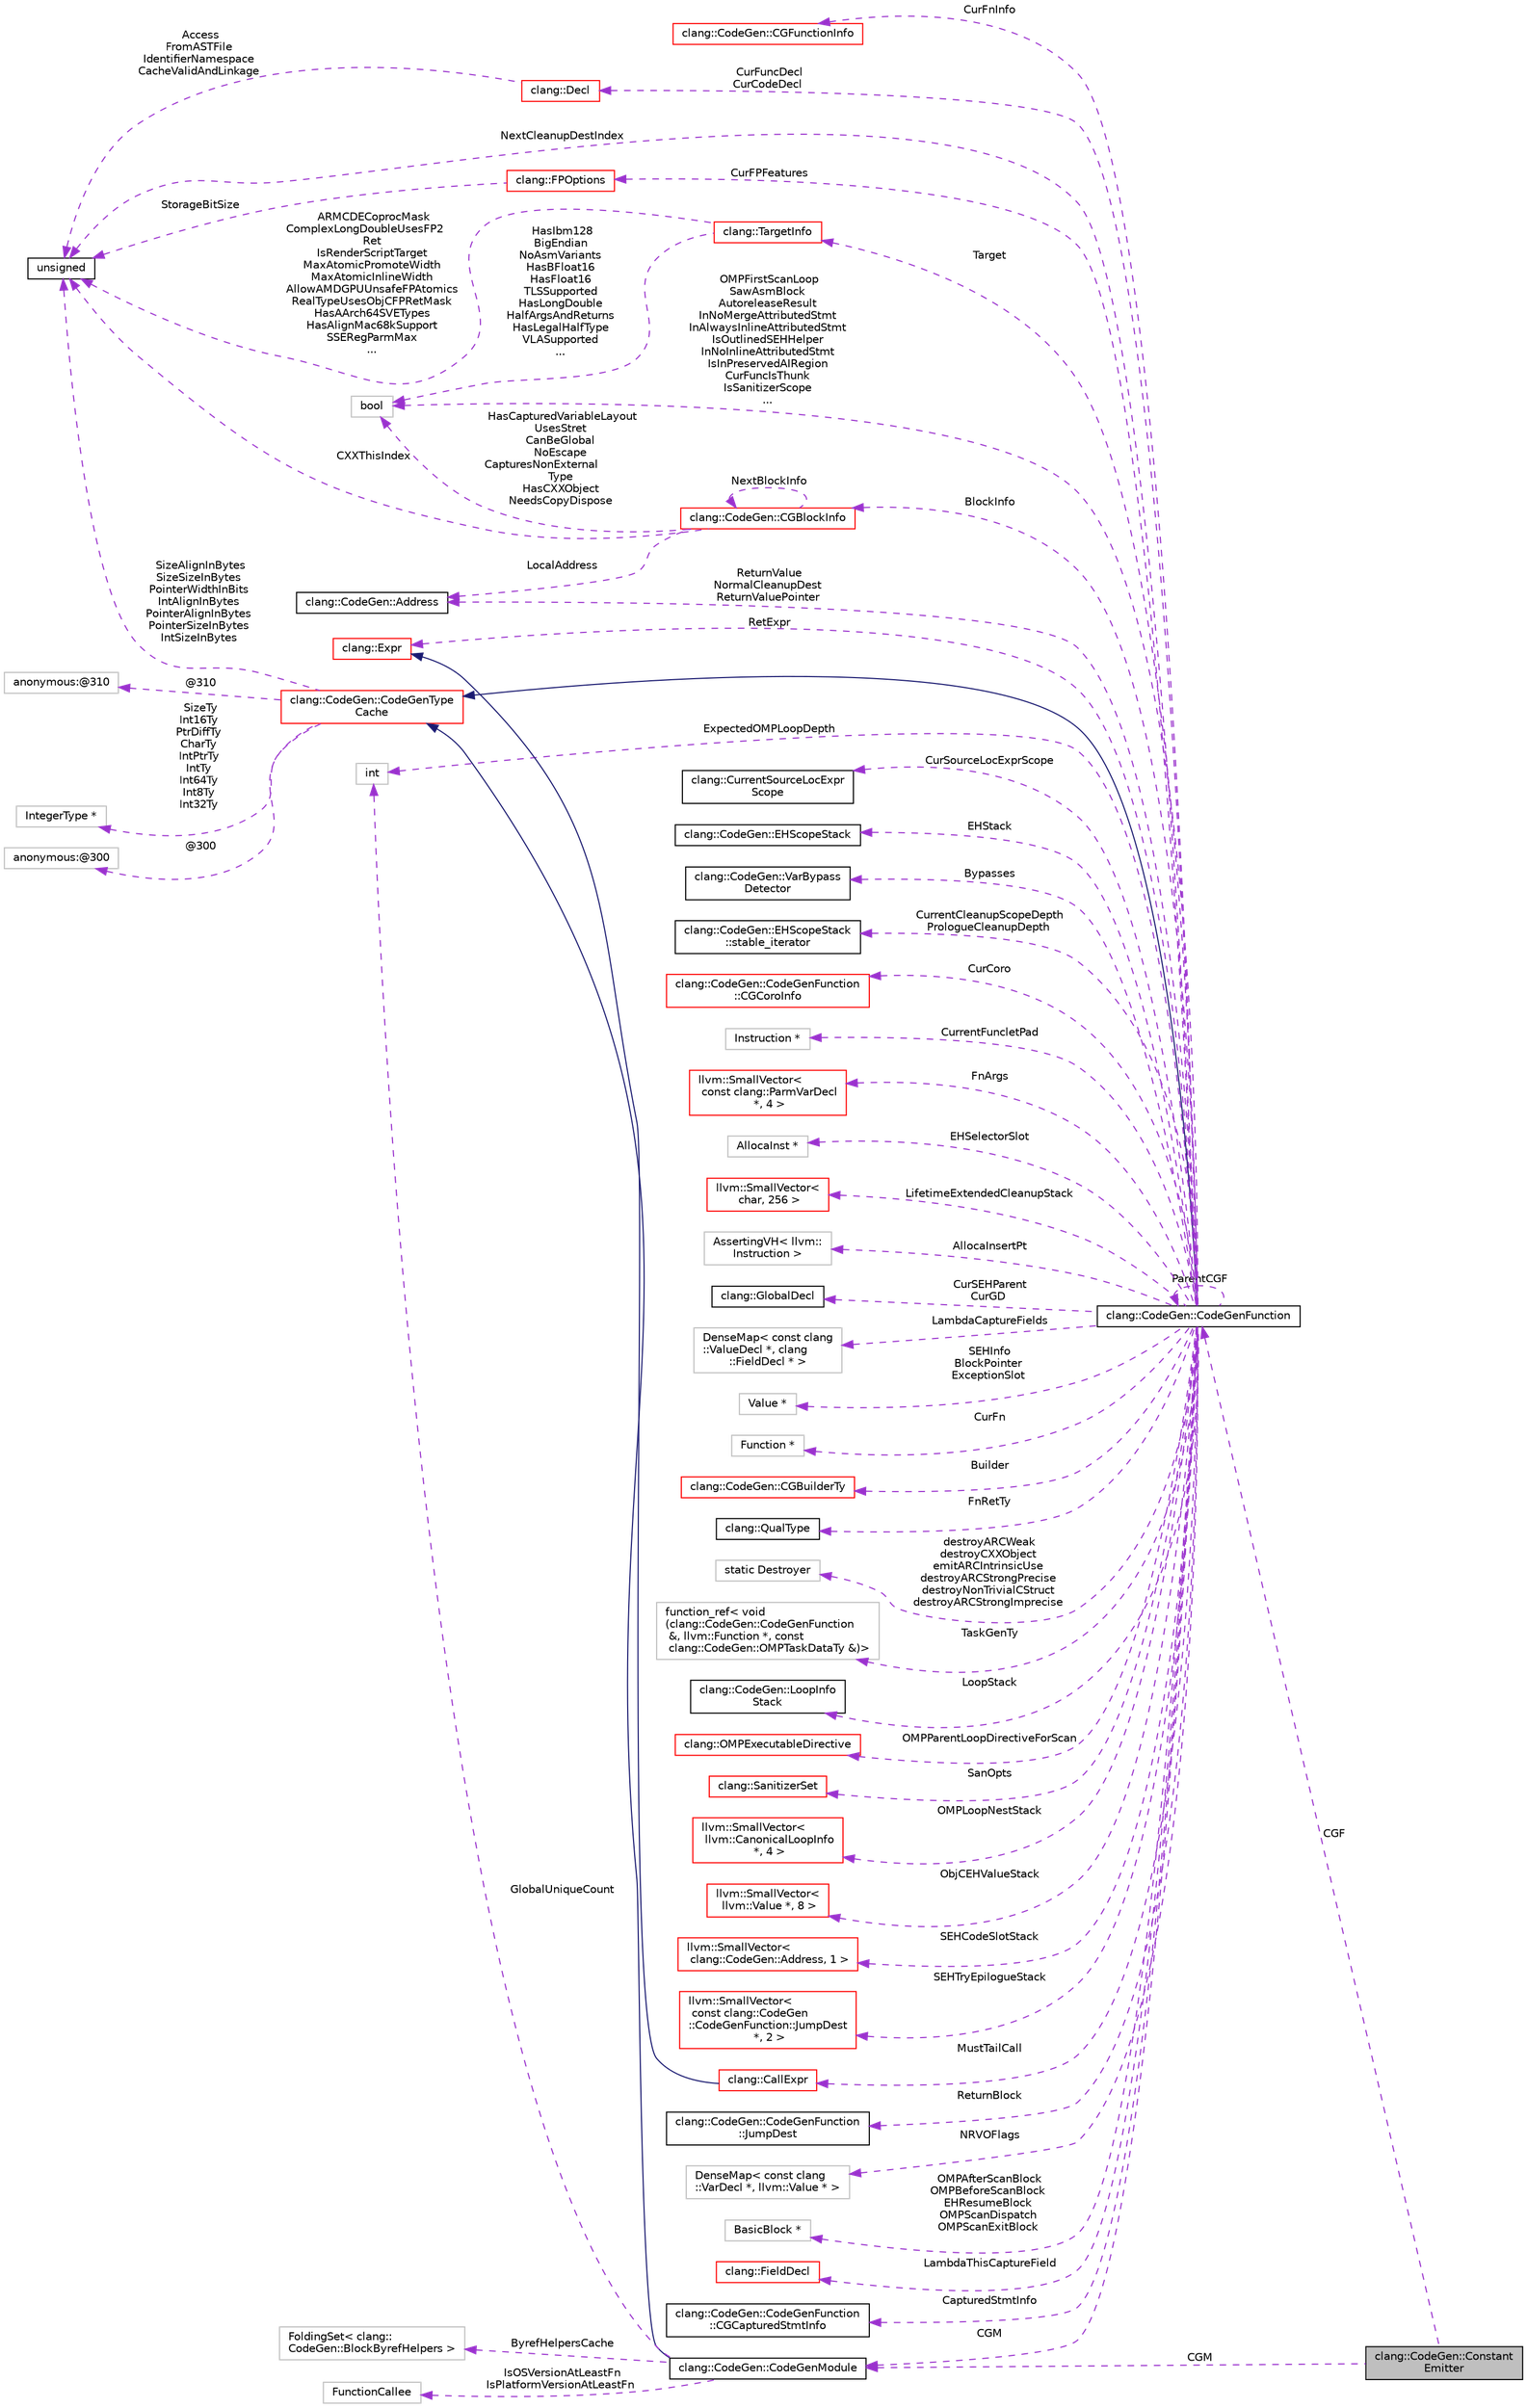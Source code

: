 digraph "clang::CodeGen::ConstantEmitter"
{
 // LATEX_PDF_SIZE
  bgcolor="transparent";
  edge [fontname="Helvetica",fontsize="10",labelfontname="Helvetica",labelfontsize="10"];
  node [fontname="Helvetica",fontsize="10",shape=record];
  rankdir="LR";
  Node1 [label="clang::CodeGen::Constant\lEmitter",height=0.2,width=0.4,color="black", fillcolor="grey75", style="filled", fontcolor="black",tooltip=" "];
  Node2 -> Node1 [dir="back",color="darkorchid3",fontsize="10",style="dashed",label=" CGM" ,fontname="Helvetica"];
  Node2 [label="clang::CodeGen::CodeGenModule",height=0.2,width=0.4,color="black",URL="$classclang_1_1CodeGen_1_1CodeGenModule.html",tooltip="This class organizes the cross-function state that is used while generating LLVM code."];
  Node3 -> Node2 [dir="back",color="midnightblue",fontsize="10",style="solid",fontname="Helvetica"];
  Node3 [label="clang::CodeGen::CodeGenType\lCache",height=0.2,width=0.4,color="red",URL="$structclang_1_1CodeGen_1_1CodeGenTypeCache.html",tooltip="This structure provides a set of types that are commonly used during IR emission."];
  Node4 -> Node3 [dir="back",color="darkorchid3",fontsize="10",style="dashed",label=" @310" ,fontname="Helvetica"];
  Node4 [label="anonymous:@310",height=0.2,width=0.4,color="grey75",tooltip=" "];
  Node5 -> Node3 [dir="back",color="darkorchid3",fontsize="10",style="dashed",label=" SizeTy\nInt16Ty\nPtrDiffTy\nCharTy\nIntPtrTy\nIntTy\nInt64Ty\nInt8Ty\nInt32Ty" ,fontname="Helvetica"];
  Node5 [label="IntegerType *",height=0.2,width=0.4,color="grey75",tooltip=" "];
  Node6 -> Node3 [dir="back",color="darkorchid3",fontsize="10",style="dashed",label=" @300" ,fontname="Helvetica"];
  Node6 [label="anonymous:@300",height=0.2,width=0.4,color="grey75",tooltip=" "];
  Node15 -> Node3 [dir="back",color="darkorchid3",fontsize="10",style="dashed",label=" SizeAlignInBytes\nSizeSizeInBytes\nPointerWidthInBits\nIntAlignInBytes\nPointerAlignInBytes\nPointerSizeInBytes\nIntSizeInBytes" ,fontname="Helvetica"];
  Node15 [label="unsigned",height=0.2,width=0.4,color="black",URL="$classunsigned.html",tooltip=" "];
  Node18 -> Node2 [dir="back",color="darkorchid3",fontsize="10",style="dashed",label=" ByrefHelpersCache" ,fontname="Helvetica"];
  Node18 [label="FoldingSet\< clang::\lCodeGen::BlockByrefHelpers \>",height=0.2,width=0.4,color="grey75",tooltip=" "];
  Node19 -> Node2 [dir="back",color="darkorchid3",fontsize="10",style="dashed",label=" IsOSVersionAtLeastFn\nIsPlatformVersionAtLeastFn" ,fontname="Helvetica"];
  Node19 [label="FunctionCallee",height=0.2,width=0.4,color="grey75",tooltip=" "];
  Node20 -> Node2 [dir="back",color="darkorchid3",fontsize="10",style="dashed",label=" GlobalUniqueCount" ,fontname="Helvetica"];
  Node20 [label="int",height=0.2,width=0.4,color="grey75",tooltip=" "];
  Node21 -> Node1 [dir="back",color="darkorchid3",fontsize="10",style="dashed",label=" CGF" ,fontname="Helvetica"];
  Node21 [label="clang::CodeGen::CodeGenFunction",height=0.2,width=0.4,color="black",URL="$classclang_1_1CodeGen_1_1CodeGenFunction.html",tooltip="CodeGenFunction - This class organizes the per-function state that is used while generating LLVM code..."];
  Node3 -> Node21 [dir="back",color="midnightblue",fontsize="10",style="solid",fontname="Helvetica"];
  Node22 -> Node21 [dir="back",color="darkorchid3",fontsize="10",style="dashed",label=" CurSourceLocExprScope" ,fontname="Helvetica"];
  Node22 [label="clang::CurrentSourceLocExpr\lScope",height=0.2,width=0.4,color="black",URL="$classclang_1_1CurrentSourceLocExprScope.html",tooltip="Represents the current source location and context used to determine the value of the source location..."];
  Node23 -> Node21 [dir="back",color="darkorchid3",fontsize="10",style="dashed",label=" EHStack" ,fontname="Helvetica"];
  Node23 [label="clang::CodeGen::EHScopeStack",height=0.2,width=0.4,color="black",URL="$classclang_1_1CodeGen_1_1EHScopeStack.html",tooltip="A stack of scopes which respond to exceptions, including cleanups and catch blocks."];
  Node24 -> Node21 [dir="back",color="darkorchid3",fontsize="10",style="dashed",label=" Bypasses" ,fontname="Helvetica"];
  Node24 [label="clang::CodeGen::VarBypass\lDetector",height=0.2,width=0.4,color="black",URL="$classclang_1_1CodeGen_1_1VarBypassDetector.html",tooltip="The class detects jumps which bypass local variables declaration: goto L; int a; L:"];
  Node25 -> Node21 [dir="back",color="darkorchid3",fontsize="10",style="dashed",label=" ReturnValue\nNormalCleanupDest\nReturnValuePointer" ,fontname="Helvetica"];
  Node25 [label="clang::CodeGen::Address",height=0.2,width=0.4,color="black",URL="$classclang_1_1CodeGen_1_1Address.html",tooltip="An aligned address."];
  Node26 -> Node21 [dir="back",color="darkorchid3",fontsize="10",style="dashed",label=" CurrentCleanupScopeDepth\nPrologueCleanupDepth" ,fontname="Helvetica"];
  Node26 [label="clang::CodeGen::EHScopeStack\l::stable_iterator",height=0.2,width=0.4,color="black",URL="$classclang_1_1CodeGen_1_1EHScopeStack_1_1stable__iterator.html",tooltip="A saved depth on the scope stack."];
  Node27 -> Node21 [dir="back",color="darkorchid3",fontsize="10",style="dashed",label=" CurCoro" ,fontname="Helvetica"];
  Node27 [label="clang::CodeGen::CodeGenFunction\l::CGCoroInfo",height=0.2,width=0.4,color="red",URL="$structclang_1_1CodeGen_1_1CodeGenFunction_1_1CGCoroInfo.html",tooltip=" "];
  Node29 -> Node21 [dir="back",color="darkorchid3",fontsize="10",style="dashed",label=" CurFPFeatures" ,fontname="Helvetica"];
  Node29 [label="clang::FPOptions",height=0.2,width=0.4,color="red",URL="$classclang_1_1FPOptions.html",tooltip=" "];
  Node15 -> Node29 [dir="back",color="darkorchid3",fontsize="10",style="dashed",label=" StorageBitSize" ,fontname="Helvetica"];
  Node31 -> Node21 [dir="back",color="darkorchid3",fontsize="10",style="dashed",label=" CurrentFuncletPad" ,fontname="Helvetica"];
  Node31 [label="Instruction *",height=0.2,width=0.4,color="grey75",tooltip=" "];
  Node32 -> Node21 [dir="back",color="darkorchid3",fontsize="10",style="dashed",label=" BlockInfo" ,fontname="Helvetica"];
  Node32 [label="clang::CodeGen::CGBlockInfo",height=0.2,width=0.4,color="red",URL="$classclang_1_1CodeGen_1_1CGBlockInfo.html",tooltip="CGBlockInfo - Information to generate a block literal."];
  Node25 -> Node32 [dir="back",color="darkorchid3",fontsize="10",style="dashed",label=" LocalAddress" ,fontname="Helvetica"];
  Node32 -> Node32 [dir="back",color="darkorchid3",fontsize="10",style="dashed",label=" NextBlockInfo" ,fontname="Helvetica"];
  Node121 -> Node32 [dir="back",color="darkorchid3",fontsize="10",style="dashed",label=" HasCapturedVariableLayout\nUsesStret\nCanBeGlobal\nNoEscape\nCapturesNonExternal\lType\nHasCXXObject\nNeedsCopyDispose" ,fontname="Helvetica"];
  Node121 [label="bool",height=0.2,width=0.4,color="grey75",tooltip=" "];
  Node15 -> Node32 [dir="back",color="darkorchid3",fontsize="10",style="dashed",label=" CXXThisIndex" ,fontname="Helvetica"];
  Node123 -> Node21 [dir="back",color="darkorchid3",fontsize="10",style="dashed",label=" FnArgs" ,fontname="Helvetica"];
  Node123 [label="llvm::SmallVector\<\l const clang::ParmVarDecl\l *, 4 \>",height=0.2,width=0.4,color="red",URL="$classllvm_1_1SmallVector.html",tooltip=" "];
  Node124 -> Node21 [dir="back",color="darkorchid3",fontsize="10",style="dashed",label=" EHSelectorSlot" ,fontname="Helvetica"];
  Node124 [label="AllocaInst *",height=0.2,width=0.4,color="grey75",tooltip=" "];
  Node125 -> Node21 [dir="back",color="darkorchid3",fontsize="10",style="dashed",label=" LifetimeExtendedCleanupStack" ,fontname="Helvetica"];
  Node125 [label="llvm::SmallVector\<\l char, 256 \>",height=0.2,width=0.4,color="red",URL="$classllvm_1_1SmallVector.html",tooltip=" "];
  Node126 -> Node21 [dir="back",color="darkorchid3",fontsize="10",style="dashed",label=" AllocaInsertPt" ,fontname="Helvetica"];
  Node126 [label="AssertingVH\< llvm::\lInstruction \>",height=0.2,width=0.4,color="grey75",tooltip=" "];
  Node127 -> Node21 [dir="back",color="darkorchid3",fontsize="10",style="dashed",label=" CurSEHParent\nCurGD" ,fontname="Helvetica"];
  Node127 [label="clang::GlobalDecl",height=0.2,width=0.4,color="black",URL="$classclang_1_1GlobalDecl.html",tooltip="GlobalDecl - represents a global declaration."];
  Node128 -> Node21 [dir="back",color="darkorchid3",fontsize="10",style="dashed",label=" LambdaCaptureFields" ,fontname="Helvetica"];
  Node128 [label="DenseMap\< const clang\l::ValueDecl *, clang\l::FieldDecl * \>",height=0.2,width=0.4,color="grey75",tooltip=" "];
  Node129 -> Node21 [dir="back",color="darkorchid3",fontsize="10",style="dashed",label=" SEHInfo\nBlockPointer\nExceptionSlot" ,fontname="Helvetica"];
  Node129 [label="Value *",height=0.2,width=0.4,color="grey75",tooltip=" "];
  Node130 -> Node21 [dir="back",color="darkorchid3",fontsize="10",style="dashed",label=" CurFn" ,fontname="Helvetica"];
  Node130 [label="Function *",height=0.2,width=0.4,color="grey75",tooltip=" "];
  Node131 -> Node21 [dir="back",color="darkorchid3",fontsize="10",style="dashed",label=" Builder" ,fontname="Helvetica"];
  Node131 [label="clang::CodeGen::CGBuilderTy",height=0.2,width=0.4,color="red",URL="$classclang_1_1CodeGen_1_1CGBuilderTy.html",tooltip=" "];
  Node2 -> Node21 [dir="back",color="darkorchid3",fontsize="10",style="dashed",label=" CGM" ,fontname="Helvetica"];
  Node133 -> Node21 [dir="back",color="darkorchid3",fontsize="10",style="dashed",label=" FnRetTy" ,fontname="Helvetica"];
  Node133 [label="clang::QualType",height=0.2,width=0.4,color="black",URL="$classclang_1_1QualType.html",tooltip="A (possibly-)qualified type."];
  Node134 -> Node21 [dir="back",color="darkorchid3",fontsize="10",style="dashed",label=" Target" ,fontname="Helvetica"];
  Node134 [label="clang::TargetInfo",height=0.2,width=0.4,color="red",URL="$classclang_1_1TargetInfo.html",tooltip="Exposes information about the current target."];
  Node121 -> Node134 [dir="back",color="darkorchid3",fontsize="10",style="dashed",label=" HasIbm128\nBigEndian\nNoAsmVariants\nHasBFloat16\nHasFloat16\nTLSSupported\nHasLongDouble\nHalfArgsAndReturns\nHasLegalHalfType\nVLASupported\n..." ,fontname="Helvetica"];
  Node15 -> Node134 [dir="back",color="darkorchid3",fontsize="10",style="dashed",label=" ARMCDECoprocMask\nComplexLongDoubleUsesFP2\lRet\nIsRenderScriptTarget\nMaxAtomicPromoteWidth\nMaxAtomicInlineWidth\nAllowAMDGPUUnsafeFPAtomics\nRealTypeUsesObjCFPRetMask\nHasAArch64SVETypes\nHasAlignMac68kSupport\nSSERegParmMax\n..." ,fontname="Helvetica"];
  Node147 -> Node21 [dir="back",color="darkorchid3",fontsize="10",style="dashed",label=" destroyARCWeak\ndestroyCXXObject\nemitARCIntrinsicUse\ndestroyARCStrongPrecise\ndestroyNonTrivialCStruct\ndestroyARCStrongImprecise" ,fontname="Helvetica"];
  Node147 [label="static Destroyer",height=0.2,width=0.4,color="grey75",tooltip=" "];
  Node148 -> Node21 [dir="back",color="darkorchid3",fontsize="10",style="dashed",label=" TaskGenTy" ,fontname="Helvetica"];
  Node148 [label="function_ref\< void\l(clang::CodeGen::CodeGenFunction\l &, llvm::Function *, const\l clang::CodeGen::OMPTaskDataTy &)\>",height=0.2,width=0.4,color="grey75",tooltip=" "];
  Node20 -> Node21 [dir="back",color="darkorchid3",fontsize="10",style="dashed",label=" ExpectedOMPLoopDepth" ,fontname="Helvetica"];
  Node149 -> Node21 [dir="back",color="darkorchid3",fontsize="10",style="dashed",label=" LoopStack" ,fontname="Helvetica"];
  Node149 [label="clang::CodeGen::LoopInfo\lStack",height=0.2,width=0.4,color="black",URL="$classclang_1_1CodeGen_1_1LoopInfoStack.html",tooltip="A stack of loop information corresponding to loop nesting levels."];
  Node150 -> Node21 [dir="back",color="darkorchid3",fontsize="10",style="dashed",label=" OMPParentLoopDirectiveForScan" ,fontname="Helvetica"];
  Node150 [label="clang::OMPExecutableDirective",height=0.2,width=0.4,color="red",URL="$classclang_1_1OMPExecutableDirective.html",tooltip="This is a basic class for representing single OpenMP executable directive."];
  Node121 -> Node21 [dir="back",color="darkorchid3",fontsize="10",style="dashed",label=" OMPFirstScanLoop\nSawAsmBlock\nAutoreleaseResult\nInNoMergeAttributedStmt\nInAlwaysInlineAttributedStmt\nIsOutlinedSEHHelper\nInNoInlineAttributedStmt\nIsInPreservedAIRegion\nCurFuncIsThunk\nIsSanitizerScope\n..." ,fontname="Helvetica"];
  Node153 -> Node21 [dir="back",color="darkorchid3",fontsize="10",style="dashed",label=" SanOpts" ,fontname="Helvetica"];
  Node153 [label="clang::SanitizerSet",height=0.2,width=0.4,color="red",URL="$structclang_1_1SanitizerSet.html",tooltip=" "];
  Node155 -> Node21 [dir="back",color="darkorchid3",fontsize="10",style="dashed",label=" OMPLoopNestStack" ,fontname="Helvetica"];
  Node155 [label="llvm::SmallVector\<\l llvm::CanonicalLoopInfo\l *, 4 \>",height=0.2,width=0.4,color="red",URL="$classllvm_1_1SmallVector.html",tooltip=" "];
  Node156 -> Node21 [dir="back",color="darkorchid3",fontsize="10",style="dashed",label=" ObjCEHValueStack" ,fontname="Helvetica"];
  Node156 [label="llvm::SmallVector\<\l llvm::Value *, 8 \>",height=0.2,width=0.4,color="red",URL="$classllvm_1_1SmallVector.html",tooltip=" "];
  Node157 -> Node21 [dir="back",color="darkorchid3",fontsize="10",style="dashed",label=" SEHCodeSlotStack" ,fontname="Helvetica"];
  Node157 [label="llvm::SmallVector\<\l clang::CodeGen::Address, 1 \>",height=0.2,width=0.4,color="red",URL="$classllvm_1_1SmallVector.html",tooltip=" "];
  Node158 -> Node21 [dir="back",color="darkorchid3",fontsize="10",style="dashed",label=" SEHTryEpilogueStack" ,fontname="Helvetica"];
  Node158 [label="llvm::SmallVector\<\l const clang::CodeGen\l::CodeGenFunction::JumpDest\l *, 2 \>",height=0.2,width=0.4,color="red",URL="$classllvm_1_1SmallVector.html",tooltip=" "];
  Node39 -> Node21 [dir="back",color="darkorchid3",fontsize="10",style="dashed",label=" RetExpr" ,fontname="Helvetica"];
  Node39 [label="clang::Expr",height=0.2,width=0.4,color="red",URL="$classclang_1_1Expr.html",tooltip="This represents one expression."];
  Node159 -> Node21 [dir="back",color="darkorchid3",fontsize="10",style="dashed",label=" ReturnBlock" ,fontname="Helvetica"];
  Node159 [label="clang::CodeGen::CodeGenFunction\l::JumpDest",height=0.2,width=0.4,color="black",URL="$structclang_1_1CodeGen_1_1CodeGenFunction_1_1JumpDest.html",tooltip="A jump destination is an abstract label, branching to which may require a jump out through normal cle..."];
  Node160 -> Node21 [dir="back",color="darkorchid3",fontsize="10",style="dashed",label=" NRVOFlags" ,fontname="Helvetica"];
  Node160 [label="DenseMap\< const clang\l::VarDecl *, llvm::Value * \>",height=0.2,width=0.4,color="grey75",tooltip=" "];
  Node161 -> Node21 [dir="back",color="darkorchid3",fontsize="10",style="dashed",label=" OMPAfterScanBlock\nOMPBeforeScanBlock\nEHResumeBlock\nOMPScanDispatch\nOMPScanExitBlock" ,fontname="Helvetica"];
  Node161 [label="BasicBlock *",height=0.2,width=0.4,color="grey75",tooltip=" "];
  Node15 -> Node21 [dir="back",color="darkorchid3",fontsize="10",style="dashed",label=" NextCleanupDestIndex" ,fontname="Helvetica"];
  Node162 -> Node21 [dir="back",color="darkorchid3",fontsize="10",style="dashed",label=" LambdaThisCaptureField" ,fontname="Helvetica"];
  Node162 [label="clang::FieldDecl",height=0.2,width=0.4,color="red",URL="$classclang_1_1FieldDecl.html",tooltip="Represents a member of a struct/union/class."];
  Node168 -> Node21 [dir="back",color="darkorchid3",fontsize="10",style="dashed",label=" CapturedStmtInfo" ,fontname="Helvetica"];
  Node168 [label="clang::CodeGen::CodeGenFunction\l::CGCapturedStmtInfo",height=0.2,width=0.4,color="black",URL="$classclang_1_1CodeGen_1_1CodeGenFunction_1_1CGCapturedStmtInfo.html",tooltip="API for captured statement code generation."];
  Node106 -> Node21 [dir="back",color="darkorchid3",fontsize="10",style="dashed",label=" CurFuncDecl\nCurCodeDecl" ,fontname="Helvetica"];
  Node106 [label="clang::Decl",height=0.2,width=0.4,color="red",URL="$classclang_1_1Decl.html",tooltip="Decl - This represents one declaration (or definition), e.g."];
  Node15 -> Node106 [dir="back",color="darkorchid3",fontsize="10",style="dashed",label=" Access\nFromASTFile\nIdentifierNamespace\nCacheValidAndLinkage" ,fontname="Helvetica"];
  Node21 -> Node21 [dir="back",color="darkorchid3",fontsize="10",style="dashed",label=" ParentCGF" ,fontname="Helvetica"];
  Node169 -> Node21 [dir="back",color="darkorchid3",fontsize="10",style="dashed",label=" MustTailCall" ,fontname="Helvetica"];
  Node169 [label="clang::CallExpr",height=0.2,width=0.4,color="red",URL="$classclang_1_1CallExpr.html",tooltip="CallExpr - Represents a function call (C99 6.5.2.2, C++ [expr.call])."];
  Node39 -> Node169 [dir="back",color="midnightblue",fontsize="10",style="solid",fontname="Helvetica"];
  Node171 -> Node21 [dir="back",color="darkorchid3",fontsize="10",style="dashed",label=" CurFnInfo" ,fontname="Helvetica"];
  Node171 [label="clang::CodeGen::CGFunctionInfo",height=0.2,width=0.4,color="red",URL="$classclang_1_1CodeGen_1_1CGFunctionInfo.html",tooltip="CGFunctionInfo - Class to encapsulate the information about a function definition."];
}
